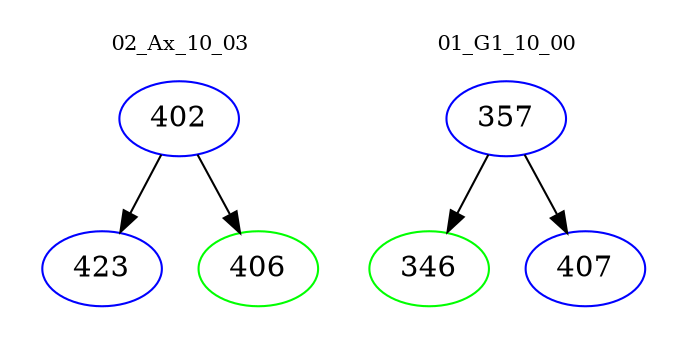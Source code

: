 digraph{
subgraph cluster_0 {
color = white
label = "02_Ax_10_03";
fontsize=10;
T0_402 [label="402", color="blue"]
T0_402 -> T0_423 [color="black"]
T0_423 [label="423", color="blue"]
T0_402 -> T0_406 [color="black"]
T0_406 [label="406", color="green"]
}
subgraph cluster_1 {
color = white
label = "01_G1_10_00";
fontsize=10;
T1_357 [label="357", color="blue"]
T1_357 -> T1_346 [color="black"]
T1_346 [label="346", color="green"]
T1_357 -> T1_407 [color="black"]
T1_407 [label="407", color="blue"]
}
}
